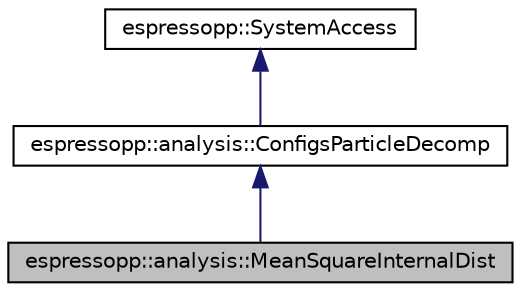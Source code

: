 digraph G
{
  edge [fontname="Helvetica",fontsize="10",labelfontname="Helvetica",labelfontsize="10"];
  node [fontname="Helvetica",fontsize="10",shape=record];
  Node1 [label="espressopp::analysis::MeanSquareInternalDist",height=0.2,width=0.4,color="black", fillcolor="grey75", style="filled" fontcolor="black"];
  Node2 -> Node1 [dir="back",color="midnightblue",fontsize="10",style="solid",fontname="Helvetica"];
  Node2 [label="espressopp::analysis::ConfigsParticleDecomp",height=0.2,width=0.4,color="black", fillcolor="white", style="filled",URL="$classespressopp_1_1analysis_1_1ConfigsParticleDecomp.html"];
  Node3 -> Node2 [dir="back",color="midnightblue",fontsize="10",style="solid",fontname="Helvetica"];
  Node3 [label="espressopp::SystemAccess",height=0.2,width=0.4,color="black", fillcolor="white", style="filled",URL="$classespressopp_1_1SystemAccess.html",tooltip="Common base class for all classes that need access to the system."];
}
